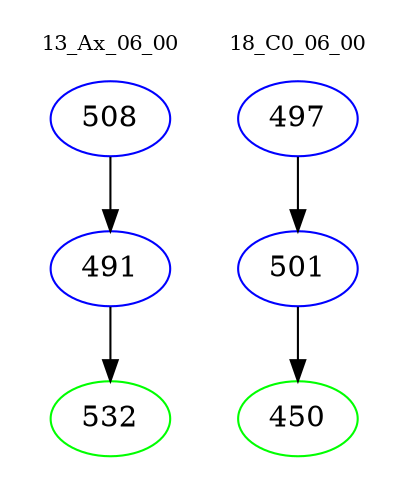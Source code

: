 digraph{
subgraph cluster_0 {
color = white
label = "13_Ax_06_00";
fontsize=10;
T0_508 [label="508", color="blue"]
T0_508 -> T0_491 [color="black"]
T0_491 [label="491", color="blue"]
T0_491 -> T0_532 [color="black"]
T0_532 [label="532", color="green"]
}
subgraph cluster_1 {
color = white
label = "18_C0_06_00";
fontsize=10;
T1_497 [label="497", color="blue"]
T1_497 -> T1_501 [color="black"]
T1_501 [label="501", color="blue"]
T1_501 -> T1_450 [color="black"]
T1_450 [label="450", color="green"]
}
}

